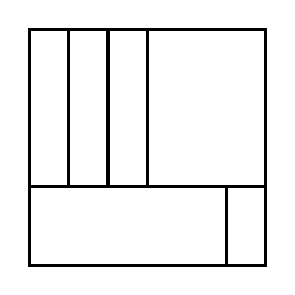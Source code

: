 \begin{tikzpicture}[very thick, scale=.5]
    \draw (0,2) rectangle (1,6);
    \draw (1,2) rectangle (2,6);
    \draw (2,2) rectangle (3,6);
    \draw (3,2) rectangle (6,6);
    \draw (0,0) rectangle (5,2);
    \draw (5,0) rectangle (6,2);
\end{tikzpicture}

